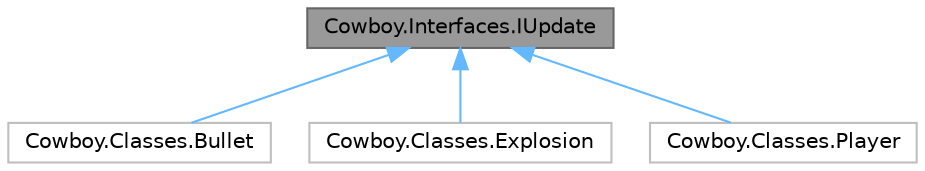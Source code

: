 digraph "Cowboy.Interfaces.IUpdate"
{
 // LATEX_PDF_SIZE
  bgcolor="transparent";
  edge [fontname=Helvetica,fontsize=10,labelfontname=Helvetica,labelfontsize=10];
  node [fontname=Helvetica,fontsize=10,shape=box,height=0.2,width=0.4];
  Node1 [id="Node000001",label="Cowboy.Interfaces.IUpdate",height=0.2,width=0.4,color="gray40", fillcolor="grey60", style="filled", fontcolor="black",tooltip=" "];
  Node1 -> Node2 [id="edge1_Node000001_Node000002",dir="back",color="steelblue1",style="solid",tooltip=" "];
  Node2 [id="Node000002",label="Cowboy.Classes.Bullet",height=0.2,width=0.4,color="grey75", fillcolor="white", style="filled",URL="$class_cowboy_1_1_classes_1_1_bullet.html",tooltip=" "];
  Node1 -> Node3 [id="edge2_Node000001_Node000003",dir="back",color="steelblue1",style="solid",tooltip=" "];
  Node3 [id="Node000003",label="Cowboy.Classes.Explosion",height=0.2,width=0.4,color="grey75", fillcolor="white", style="filled",URL="$class_cowboy_1_1_classes_1_1_explosion.html",tooltip=" "];
  Node1 -> Node4 [id="edge3_Node000001_Node000004",dir="back",color="steelblue1",style="solid",tooltip=" "];
  Node4 [id="Node000004",label="Cowboy.Classes.Player",height=0.2,width=0.4,color="grey75", fillcolor="white", style="filled",URL="$class_cowboy_1_1_classes_1_1_player.html",tooltip=" "];
}
